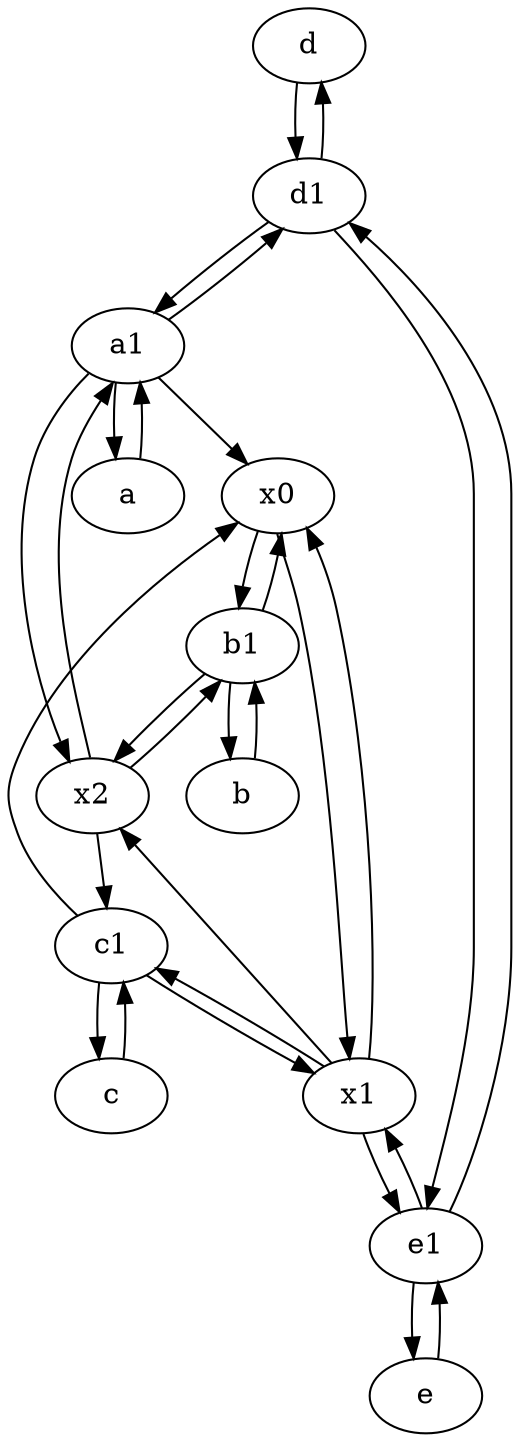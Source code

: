 digraph  {
	d [pos="20,30!"];
	b1 [pos="45,20!"];
	d1 [pos="25,30!"];
	x1;
	c1 [pos="30,15!"];
	e [pos="30,50!"];
	a [pos="40,10!"];
	b [pos="50,20!"];
	e1 [pos="25,45!"];
	x2;
	x0;
	c [pos="20,10!"];
	a1 [pos="40,15!"];
	x0 -> b1;
	x2 -> c1;
	d -> d1;
	a1 -> a;
	b1 -> b;
	e1 -> e;
	e1 -> d1;
	b1 -> x0;
	x1 -> x2;
	x2 -> a1;
	a1 -> x0;
	d1 -> d;
	d1 -> e1;
	e -> e1;
	x0 -> x1;
	e1 -> x1;
	c1 -> x0;
	b -> b1;
	a -> a1;
	a1 -> x2;
	c1 -> x1;
	c1 -> c;
	x2 -> b1;
	a1 -> d1;
	x1 -> c1;
	d1 -> a1;
	x1 -> x0;
	x1 -> e1;
	b1 -> x2;
	c -> c1;

	}